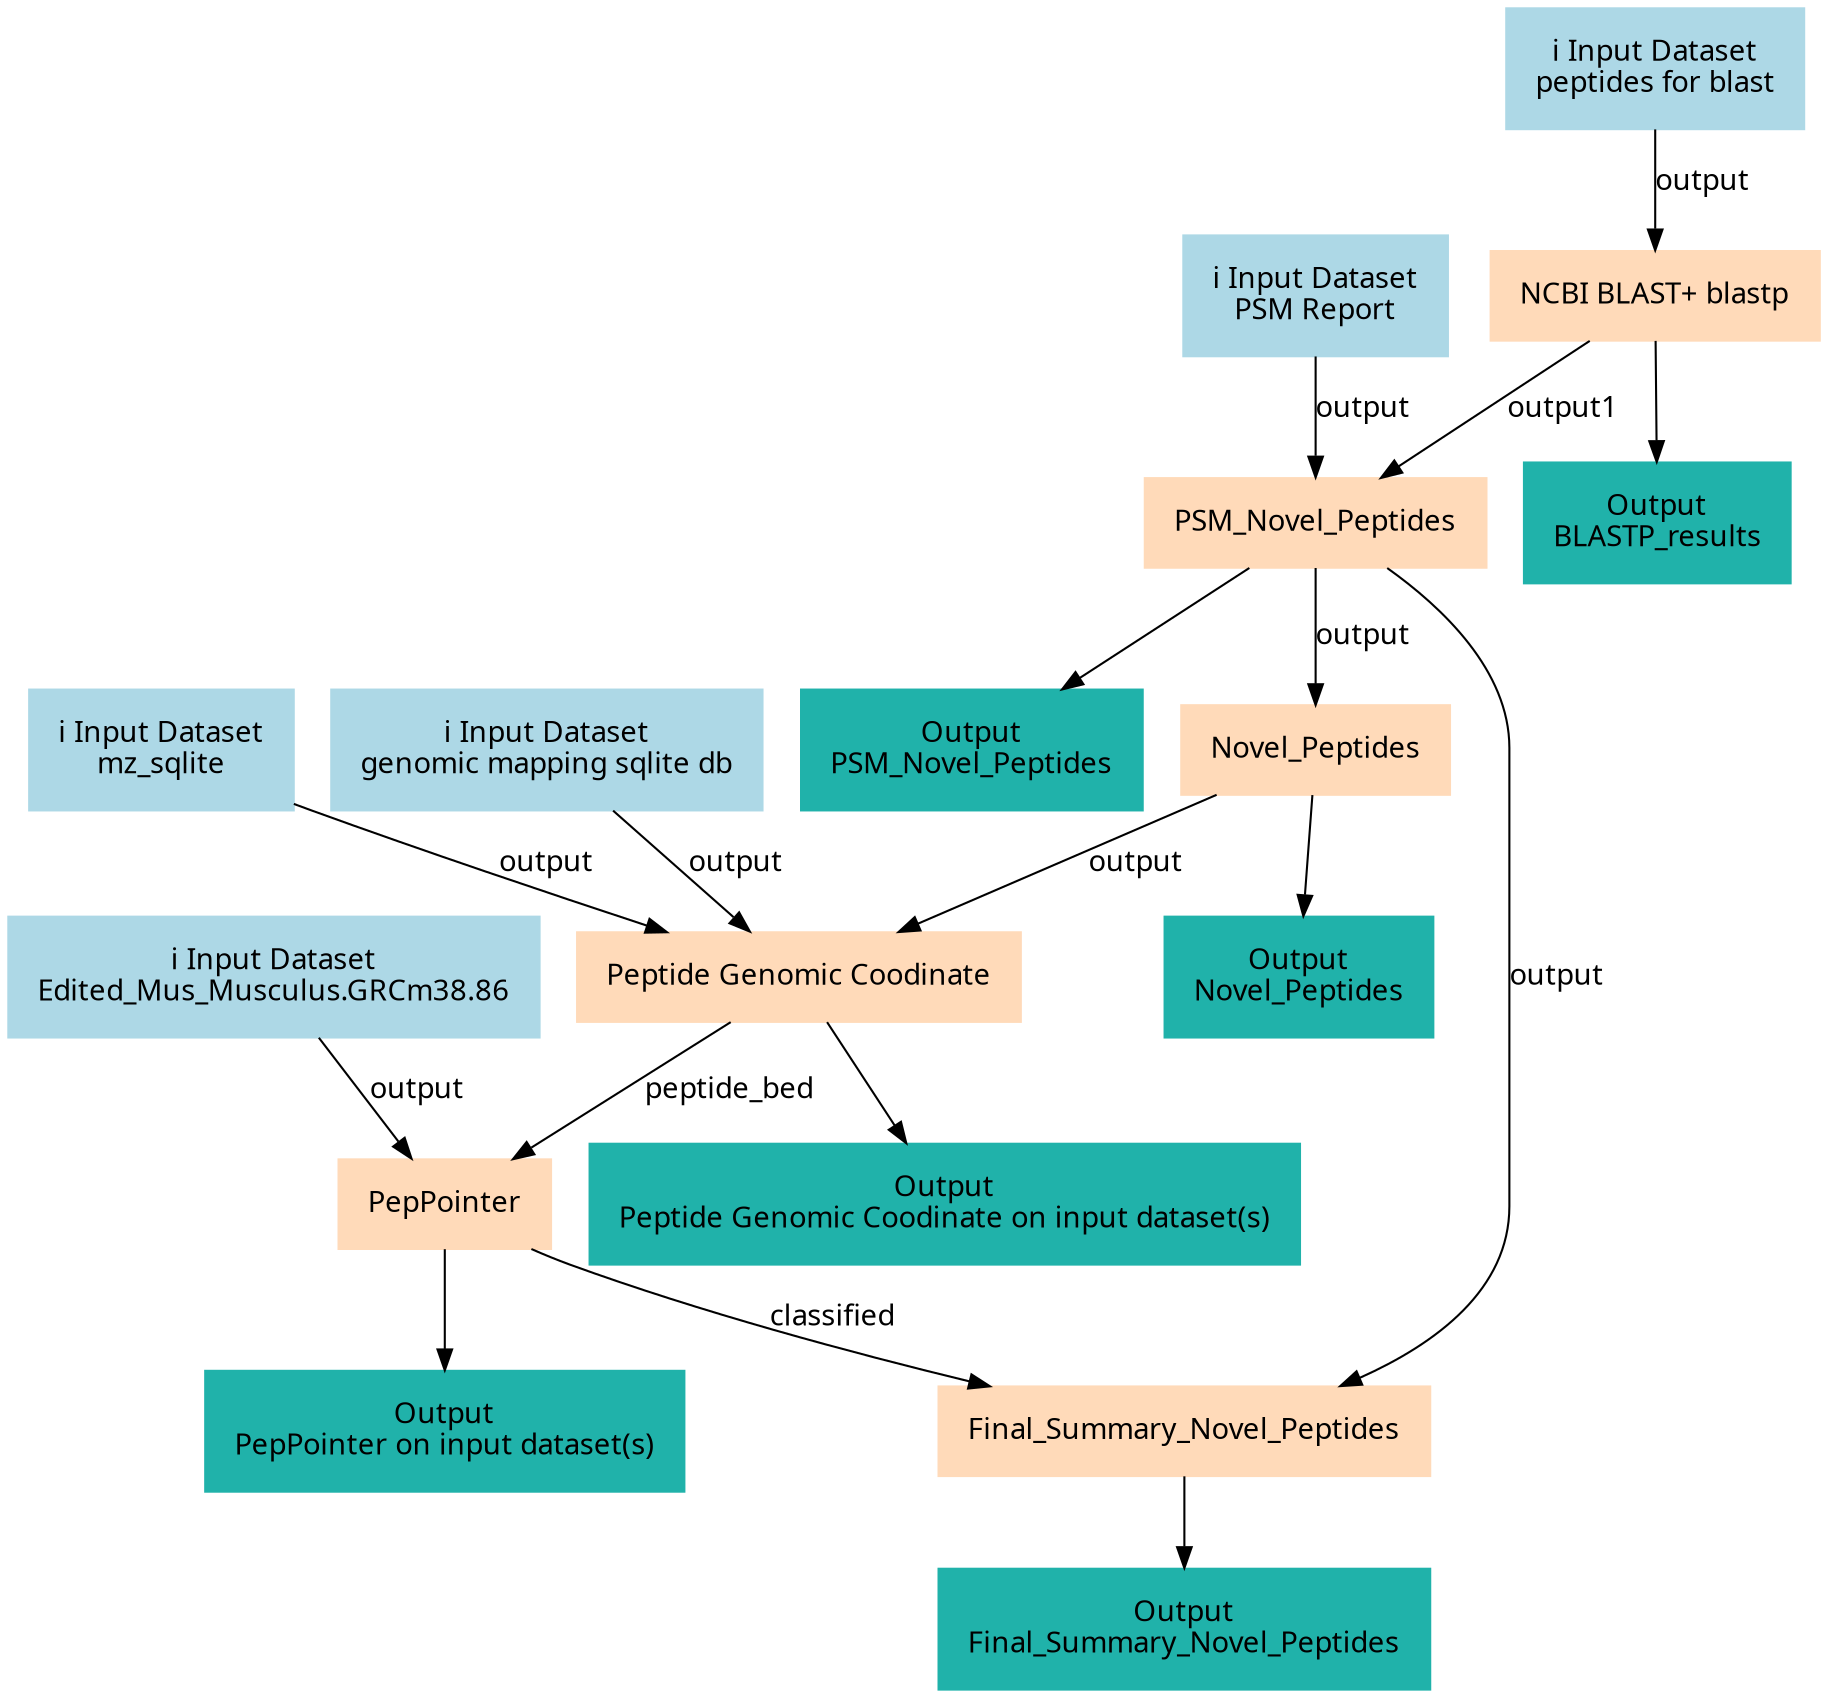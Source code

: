 digraph main {
  node [fontname="Atkinson Hyperlegible", shape=box, color=white,style=filled,color=peachpuff,margin="0.2,0.2"];
  edge [fontname="Atkinson Hyperlegible"];
  0[color=lightblue,label="ℹ️ Input Dataset\nEdited_Mus_Musculus.GRCm38.86"]
  1[color=lightblue,label="ℹ️ Input Dataset\npeptides for blast"]
  2[color=lightblue,label="ℹ️ Input Dataset\nPSM Report"]
  3[color=lightblue,label="ℹ️ Input Dataset\nmz_sqlite"]
  4[color=lightblue,label="ℹ️ Input Dataset\ngenomic mapping sqlite db"]
  5[label="NCBI BLAST+ blastp"]
  1 -> 5 [label="output"]
  k88461c74131241d5bd54e7d7297ccd76[color=lightseagreen,label="Output\nBLASTP_results"]
  5 -> k88461c74131241d5bd54e7d7297ccd76
  6[label="PSM_Novel_Peptides"]
  5 -> 6 [label="output1"]
  2 -> 6 [label="output"]
  k29c9a368a7e64e8b81ca131f63293093[color=lightseagreen,label="Output\nPSM_Novel_Peptides"]
  6 -> k29c9a368a7e64e8b81ca131f63293093
  7[label="Novel_Peptides"]
  6 -> 7 [label="output"]
  k569546687aac423a89afaecf2b405b94[color=lightseagreen,label="Output\nNovel_Peptides"]
  7 -> k569546687aac423a89afaecf2b405b94
  8[label="Peptide Genomic Coodinate"]
  4 -> 8 [label="output"]
  3 -> 8 [label="output"]
  7 -> 8 [label="output"]
  k60fd3e418cb74a49b5852a43117e9cf8[color=lightseagreen,label="Output\nPeptide Genomic Coodinate on input dataset(s)"]
  8 -> k60fd3e418cb74a49b5852a43117e9cf8
  9[label="PepPointer"]
  8 -> 9 [label="peptide_bed"]
  0 -> 9 [label="output"]
  k3c410bedff794774b75c48659d291160[color=lightseagreen,label="Output\nPepPointer on input dataset(s)"]
  9 -> k3c410bedff794774b75c48659d291160
  10[label="Final_Summary_Novel_Peptides"]
  9 -> 10 [label="classified"]
  6 -> 10 [label="output"]
  k50e64c95cd6847cb9e0cb3714b2f2431[color=lightseagreen,label="Output\nFinal_Summary_Novel_Peptides"]
  10 -> k50e64c95cd6847cb9e0cb3714b2f2431
}